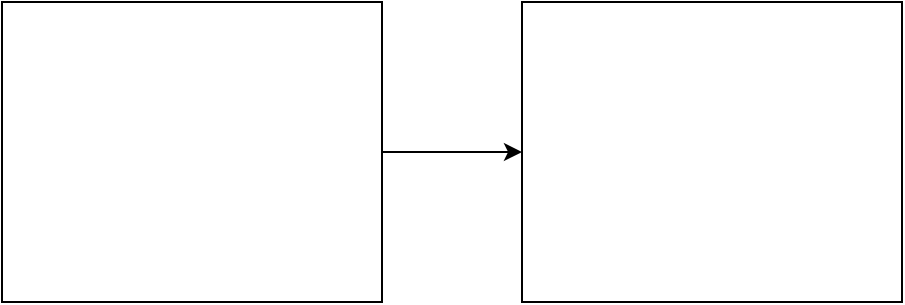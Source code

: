 <mxfile version="27.0.9" pages="2">
  <diagram name="Page-1" id="pUIRihm8fOFBYfVLHHlh">
    <mxGraphModel dx="872" dy="481" grid="1" gridSize="10" guides="1" tooltips="1" connect="1" arrows="1" fold="1" page="1" pageScale="1" pageWidth="827" pageHeight="1169" math="0" shadow="0">
      <root>
        <mxCell id="0" />
        <mxCell id="1" parent="0" />
        <mxCell id="TleVi7_PzR4ydx1tbnTb-3" value="" style="edgeStyle=orthogonalEdgeStyle;rounded=0;orthogonalLoop=1;jettySize=auto;html=1;curved=1;entryX=0;entryY=0.5;entryDx=0;entryDy=0;" parent="1" source="kPIrFR4aDGNU5DNT_ihx-2" target="kPIrFR4aDGNU5DNT_ihx-4" edge="1">
          <mxGeometry relative="1" as="geometry">
            <mxPoint x="300" y="235" as="sourcePoint" />
            <mxPoint x="460" y="230" as="targetPoint" />
          </mxGeometry>
        </mxCell>
        <mxCell id="kPIrFR4aDGNU5DNT_ihx-2" value="" style="rounded=0;whiteSpace=wrap;html=1;" vertex="1" parent="1">
          <mxGeometry x="80" y="130" width="190" height="150" as="geometry" />
        </mxCell>
        <mxCell id="kPIrFR4aDGNU5DNT_ihx-4" value="" style="rounded=0;whiteSpace=wrap;html=1;" vertex="1" parent="1">
          <mxGeometry x="340" y="130" width="190" height="150" as="geometry" />
        </mxCell>
      </root>
    </mxGraphModel>
  </diagram>
  <diagram id="dy9SlabGlkq8HDmzth_5" name="Page-2">
    <mxGraphModel dx="872" dy="481" grid="1" gridSize="10" guides="1" tooltips="1" connect="1" arrows="1" fold="1" page="1" pageScale="1" pageWidth="827" pageHeight="1169" math="0" shadow="0">
      <root>
        <mxCell id="0" />
        <mxCell id="1" parent="0" />
      </root>
    </mxGraphModel>
  </diagram>
</mxfile>
